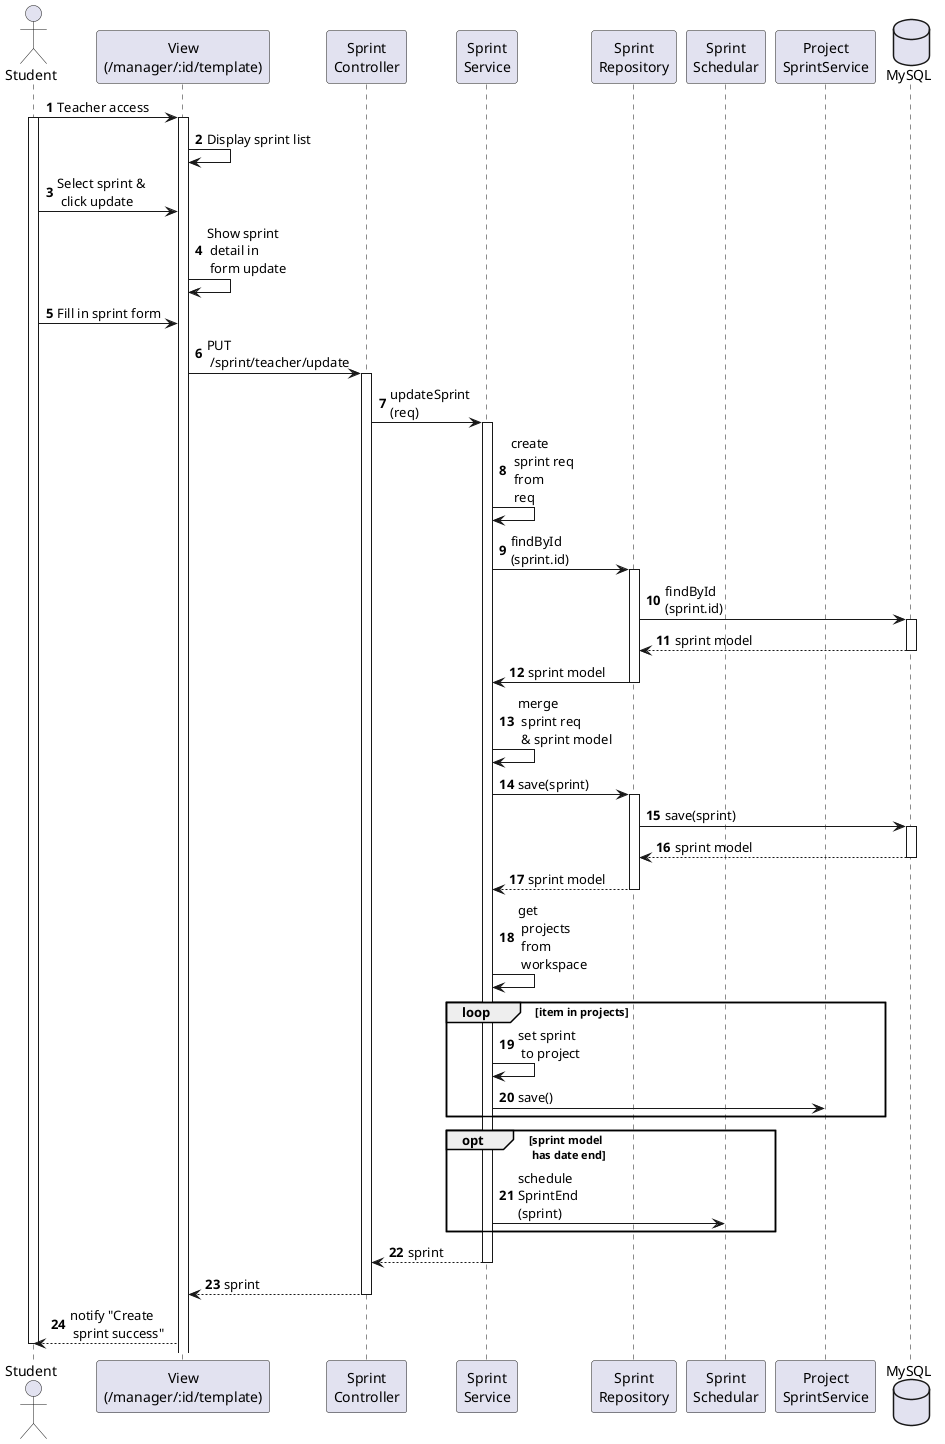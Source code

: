 @startuml
autonumber
actor "Student" as SV

participant "View\n(/manager/:id/template)" as View
participant "Sprint\nController" as Controller
participant "Sprint\nService" as SprintService
participant "Sprint\nRepository" as SprintRepository
participant "Sprint\nSchedular" as SprintSchedular
participant "Project\nSprintService" as ProjectSprintService

database "MySQL" as MySQL

SV -> View : Teacher access
activate SV
activate View
View -> View : Display sprint list
SV -> View : Select sprint & \n click update
View -> View : Show sprint \n detail in \n form update
SV -> View : Fill in sprint form

View -> Controller : PUT \n /sprint/teacher/update
activate Controller

Controller -> SprintService : updateSprint\n(req)
activate SprintService
SprintService -> SprintService: create \n sprint req \n from \n req
SprintService -> SprintRepository :findById\n(sprint.id)
activate SprintRepository
SprintRepository -> MySQL: findById\n(sprint.id)
activate MySQL
MySQL --> SprintRepository: sprint model
deactivate MySQL
SprintRepository-> SprintService : sprint model
deactivate SprintRepository
SprintService -> SprintService: merge \n sprint req \n & sprint model
SprintService -> SprintRepository : save(sprint)
activate SprintRepository
SprintRepository -> MySQL: save(sprint)
activate MySQL
MySQL --> SprintRepository: sprint model
deactivate MySQL
SprintRepository --> SprintService: sprint model
deactivate SprintRepository
SprintService -> SprintService: get \n projects \n from \n workspace
loop item in projects
  SprintService -> SprintService: set sprint \n to project
  SprintService -> ProjectSprintService: save()
end
opt sprint model \n has date end
   SprintService -> SprintSchedular: schedule\nSprintEnd\n(sprint)
end

SprintService --> Controller :  sprint
deactivate SprintService

Controller --> View :  sprint
deactivate Controller

View --> SV : notify "Create \n sprint success"
deactivate SV

@enduml
